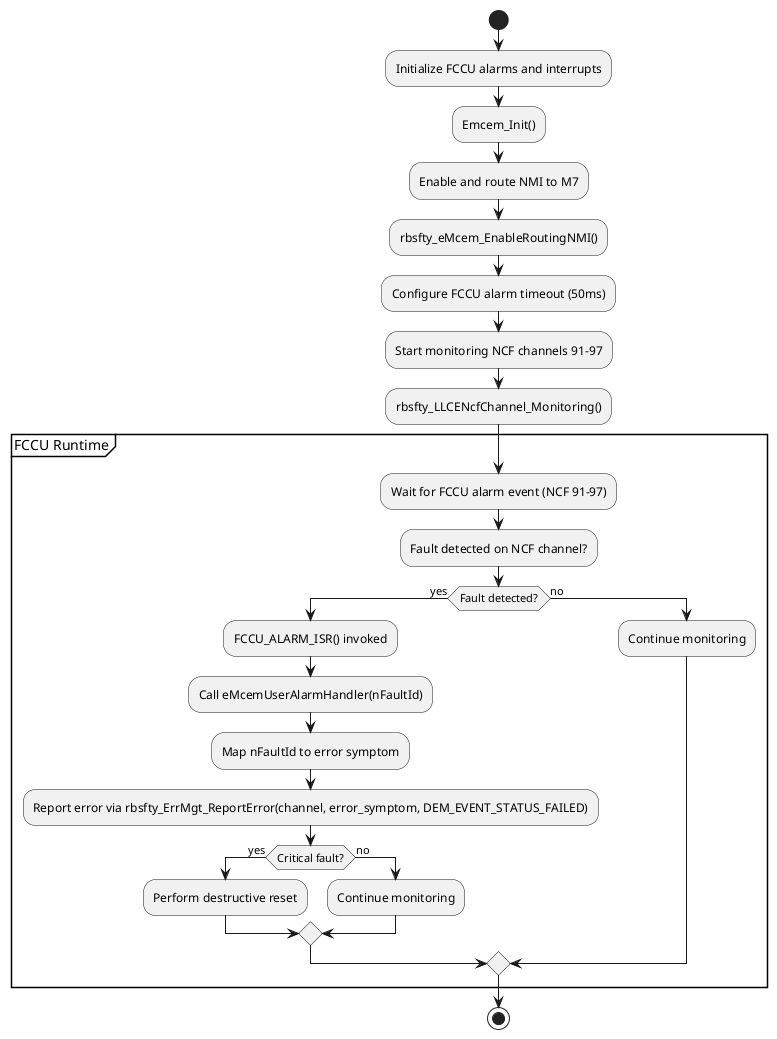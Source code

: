 @startuml
|FCCU Fault Handling|
 
start
 
:Initialize FCCU alarms and interrupts;
:Emcem_Init();
 
:Enable and route NMI to M7;
:rbsfty_eMcem_EnableRoutingNMI();
 
:Configure FCCU alarm timeout (50ms);
 
:Start monitoring NCF channels 91-97;
:rbsfty_LLCENcfChannel_Monitoring();
 
partition "FCCU Runtime" {
    :Wait for FCCU alarm event (NCF 91-97);
    :Fault detected on NCF channel?;
    if (Fault detected?) then (yes)
        :FCCU_ALARM_ISR() invoked;
        :Call eMcemUserAlarmHandler(nFaultId);
        :Map nFaultId to error symptom;
        :Report error via rbsfty_ErrMgt_ReportError(channel, error_symptom, DEM_EVENT_STATUS_FAILED);
 
        if (Critical fault?) then (yes)
            :Perform destructive reset;
        else (no)
            :Continue monitoring;
        endif
    else (no)
        :Continue monitoring;
    endif
}
 
stop
@enduml